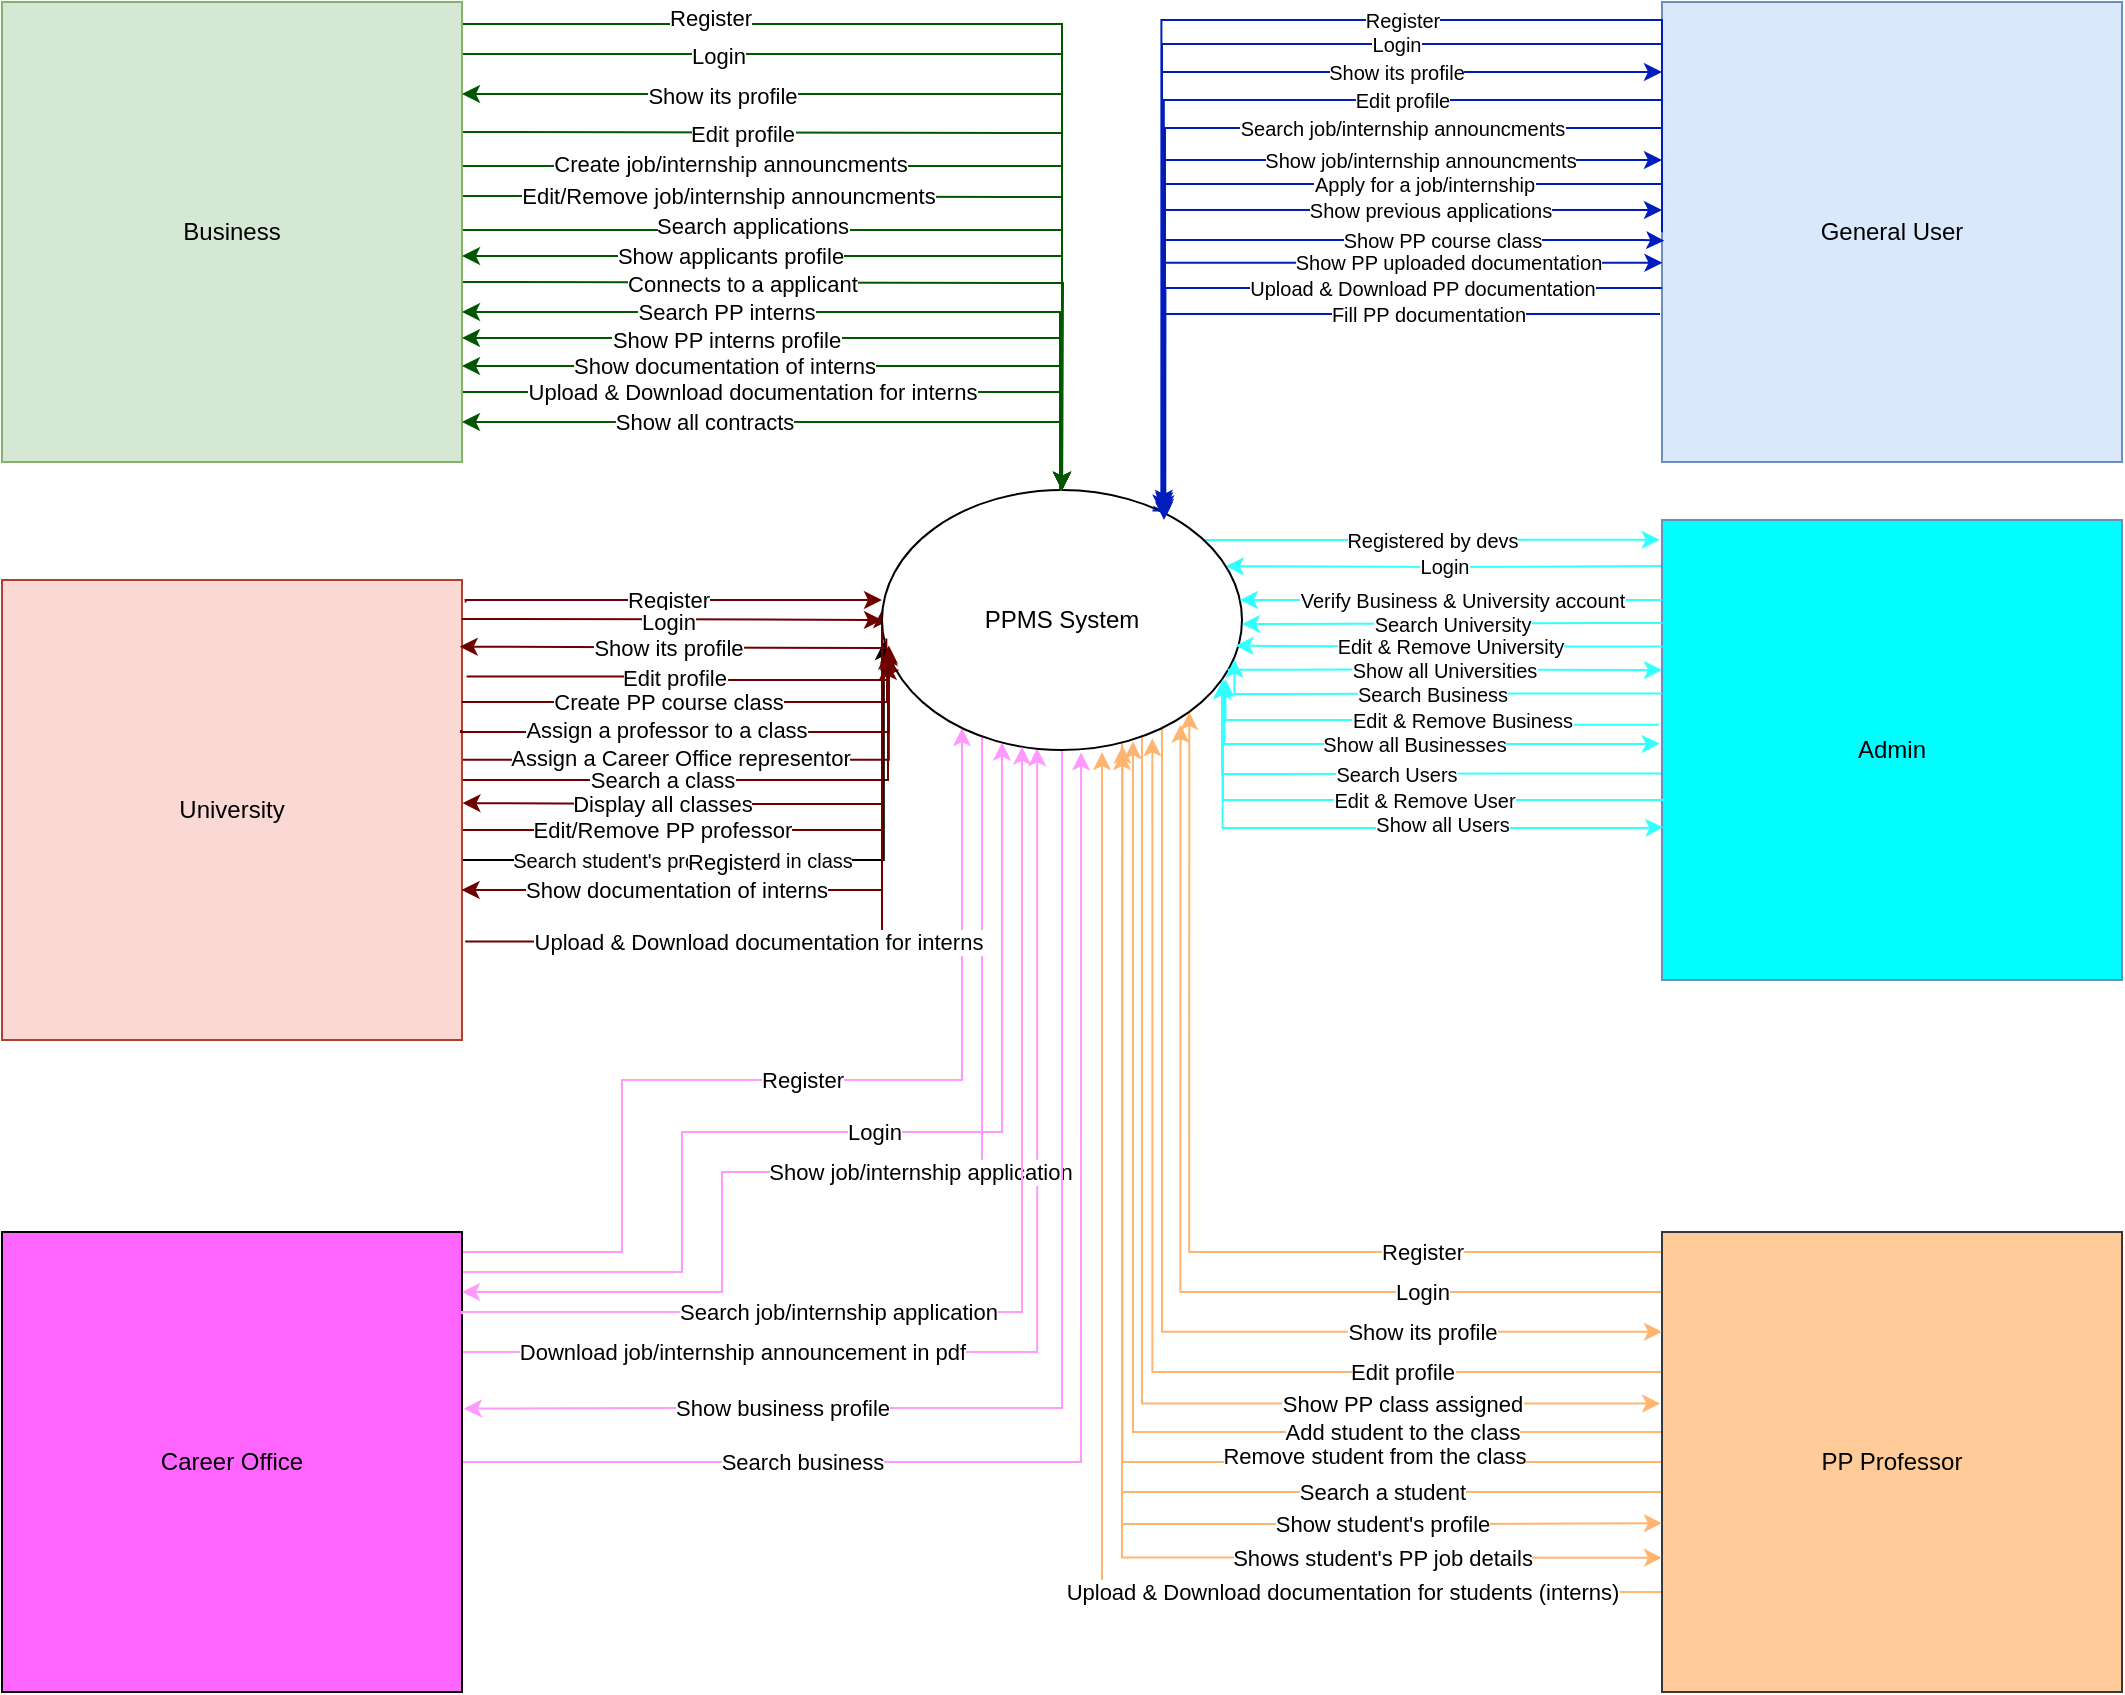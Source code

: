 <mxfile version="17.4.6" type="device"><diagram id="_lCyQfp9TT2cfM4JZKlI" name="Page-1"><mxGraphModel dx="2062" dy="1037" grid="1" gridSize="10" guides="1" tooltips="1" connect="1" arrows="1" fold="1" page="1" pageScale="1" pageWidth="850" pageHeight="1100" math="0" shadow="0"><root><mxCell id="0"/><mxCell id="1" parent="0"/><mxCell id="sWXl0F6Yuxu5ZfjzS8ka-74" style="edgeStyle=orthogonalEdgeStyle;rounded=0;orthogonalLoop=1;jettySize=auto;html=1;entryX=0.019;entryY=0.624;entryDx=0;entryDy=0;entryPerimeter=0;exitX=1.002;exitY=0.391;exitDx=0;exitDy=0;exitPerimeter=0;fillColor=#a20025;strokeColor=#6F0000;" edge="1" parent="1" source="sWXl0F6Yuxu5ZfjzS8ka-10" target="sWXl0F6Yuxu5ZfjzS8ka-16"><mxGeometry relative="1" as="geometry"><mxPoint x="263" y="424.0" as="sourcePoint"/><mxPoint x="473" y="374" as="targetPoint"/><Array as="points"><mxPoint x="473" y="424"/></Array></mxGeometry></mxCell><mxCell id="sWXl0F6Yuxu5ZfjzS8ka-75" value="Assign a Career Office representor" style="edgeLabel;html=1;align=center;verticalAlign=middle;resizable=0;points=[];" vertex="1" connectable="0" parent="sWXl0F6Yuxu5ZfjzS8ka-74"><mxGeometry x="-0.319" y="1" relative="1" as="geometry"><mxPoint x="17" as="offset"/></mxGeometry></mxCell><mxCell id="sWXl0F6Yuxu5ZfjzS8ka-76" value="Search a class" style="edgeStyle=orthogonalEdgeStyle;rounded=0;orthogonalLoop=1;jettySize=auto;html=1;entryX=0.022;entryY=0.661;entryDx=0;entryDy=0;entryPerimeter=0;fillColor=#a20025;strokeColor=#6F0000;" edge="1" parent="1"><mxGeometry x="-0.26" relative="1" as="geometry"><mxPoint x="259.0" y="434.0" as="sourcePoint"/><mxPoint x="472.96" y="374.93" as="targetPoint"/><Array as="points"><mxPoint x="473" y="434"/></Array><mxPoint as="offset"/></mxGeometry></mxCell><mxCell id="sWXl0F6Yuxu5ZfjzS8ka-78" value="Edit/Remove PP professor" style="edgeStyle=orthogonalEdgeStyle;rounded=0;orthogonalLoop=1;jettySize=auto;html=1;fillColor=#a20025;strokeColor=#6F0000;" edge="1" parent="1"><mxGeometry x="-0.375" relative="1" as="geometry"><mxPoint x="260" y="459.024" as="sourcePoint"/><mxPoint x="470" y="349" as="targetPoint"/><Array as="points"><mxPoint x="470" y="459"/></Array><mxPoint as="offset"/></mxGeometry></mxCell><mxCell id="sWXl0F6Yuxu5ZfjzS8ka-79" value="&lt;font style=&quot;font-size: 10px&quot;&gt;Search student's profile joined in class&lt;/font&gt;" style="edgeStyle=orthogonalEdgeStyle;rounded=0;orthogonalLoop=1;jettySize=auto;html=1;entryX=0.005;entryY=0.585;entryDx=0;entryDy=0;entryPerimeter=0;" edge="1" parent="1" source="sWXl0F6Yuxu5ZfjzS8ka-10" target="sWXl0F6Yuxu5ZfjzS8ka-16"><mxGeometry x="-0.312" relative="1" as="geometry"><Array as="points"><mxPoint x="471" y="474"/></Array><mxPoint as="offset"/></mxGeometry></mxCell><mxCell id="sWXl0F6Yuxu5ZfjzS8ka-10" value="University" style="rounded=0;whiteSpace=wrap;html=1;fillColor=#fad9d5;strokeColor=#ae4132;" vertex="1" parent="1"><mxGeometry x="30" y="334" width="230" height="230" as="geometry"/></mxCell><mxCell id="sWXl0F6Yuxu5ZfjzS8ka-111" value="Register" style="edgeStyle=orthogonalEdgeStyle;rounded=0;orthogonalLoop=1;jettySize=auto;html=1;fontSize=11;strokeColor=#FF99FF;fillColor=#fad9d5;" edge="1" parent="1" source="sWXl0F6Yuxu5ZfjzS8ka-11" target="sWXl0F6Yuxu5ZfjzS8ka-16"><mxGeometry relative="1" as="geometry"><Array as="points"><mxPoint x="340" y="670"/><mxPoint x="340" y="584"/><mxPoint x="510" y="584"/></Array></mxGeometry></mxCell><mxCell id="sWXl0F6Yuxu5ZfjzS8ka-113" value="Register" style="edgeLabel;html=1;align=center;verticalAlign=middle;resizable=0;points=[];fontSize=11;" vertex="1" connectable="0" parent="sWXl0F6Yuxu5ZfjzS8ka-111"><mxGeometry x="-0.878" y="-1" relative="1" as="geometry"><mxPoint x="102" y="-196" as="offset"/></mxGeometry></mxCell><mxCell id="sWXl0F6Yuxu5ZfjzS8ka-114" value="Login" style="edgeStyle=orthogonalEdgeStyle;rounded=0;orthogonalLoop=1;jettySize=auto;html=1;fontSize=11;strokeColor=#FF99FF;fillColor=#fad9d5;" edge="1" parent="1" source="sWXl0F6Yuxu5ZfjzS8ka-11" target="sWXl0F6Yuxu5ZfjzS8ka-16"><mxGeometry x="0.032" relative="1" as="geometry"><Array as="points"><mxPoint x="370" y="680"/><mxPoint x="370" y="610"/><mxPoint x="530" y="610"/></Array><mxPoint as="offset"/></mxGeometry></mxCell><mxCell id="sWXl0F6Yuxu5ZfjzS8ka-118" value="Download job/internship announcement in pdf" style="edgeStyle=orthogonalEdgeStyle;rounded=0;orthogonalLoop=1;jettySize=auto;html=1;entryX=0.431;entryY=0.993;entryDx=0;entryDy=0;entryPerimeter=0;fontSize=11;strokeColor=#FF99FF;fillColor=#fad9d5;" edge="1" parent="1" source="sWXl0F6Yuxu5ZfjzS8ka-11" target="sWXl0F6Yuxu5ZfjzS8ka-16"><mxGeometry x="-0.525" relative="1" as="geometry"><Array as="points"><mxPoint x="548" y="720"/></Array><mxPoint as="offset"/></mxGeometry></mxCell><mxCell id="sWXl0F6Yuxu5ZfjzS8ka-120" value="Search business" style="edgeStyle=orthogonalEdgeStyle;rounded=0;orthogonalLoop=1;jettySize=auto;html=1;entryX=0.553;entryY=1.009;entryDx=0;entryDy=0;entryPerimeter=0;fontSize=11;strokeColor=#FF99FF;fillColor=#fad9d5;" edge="1" parent="1" source="sWXl0F6Yuxu5ZfjzS8ka-11" target="sWXl0F6Yuxu5ZfjzS8ka-16"><mxGeometry x="-0.488" relative="1" as="geometry"><mxPoint as="offset"/></mxGeometry></mxCell><mxCell id="sWXl0F6Yuxu5ZfjzS8ka-11" value="Career Office" style="rounded=0;whiteSpace=wrap;html=1;gradientColor=none;fillColor=#FF66FF;" vertex="1" parent="1"><mxGeometry x="30" y="660" width="230" height="230" as="geometry"/></mxCell><mxCell id="sWXl0F6Yuxu5ZfjzS8ka-121" value="Register" style="edgeStyle=orthogonalEdgeStyle;rounded=0;orthogonalLoop=1;jettySize=auto;html=1;entryX=1;entryY=1;entryDx=0;entryDy=0;fontSize=11;strokeColor=#FFB570;fillColor=#ffcc99;" edge="1" parent="1" source="sWXl0F6Yuxu5ZfjzS8ka-12" target="sWXl0F6Yuxu5ZfjzS8ka-16"><mxGeometry x="-0.526" relative="1" as="geometry"><Array as="points"><mxPoint x="624" y="670"/></Array><mxPoint as="offset"/></mxGeometry></mxCell><mxCell id="sWXl0F6Yuxu5ZfjzS8ka-122" value="Login" style="edgeStyle=orthogonalEdgeStyle;rounded=0;orthogonalLoop=1;jettySize=auto;html=1;entryX=0.829;entryY=0.903;entryDx=0;entryDy=0;entryPerimeter=0;fontSize=11;strokeColor=#FFB570;" edge="1" parent="1" source="sWXl0F6Yuxu5ZfjzS8ka-12" target="sWXl0F6Yuxu5ZfjzS8ka-16"><mxGeometry x="-0.542" relative="1" as="geometry"><Array as="points"><mxPoint x="619" y="690"/></Array><mxPoint as="offset"/></mxGeometry></mxCell><mxCell id="sWXl0F6Yuxu5ZfjzS8ka-124" value="Edit profile" style="edgeStyle=orthogonalEdgeStyle;rounded=0;orthogonalLoop=1;jettySize=auto;html=1;entryX=0.751;entryY=0.955;entryDx=0;entryDy=0;entryPerimeter=0;fontSize=11;strokeColor=#FFB570;" edge="1" parent="1" source="sWXl0F6Yuxu5ZfjzS8ka-12" target="sWXl0F6Yuxu5ZfjzS8ka-16"><mxGeometry x="-0.545" relative="1" as="geometry"><Array as="points"><mxPoint x="605" y="730"/></Array><mxPoint as="offset"/></mxGeometry></mxCell><mxCell id="sWXl0F6Yuxu5ZfjzS8ka-126" value="Add student to the class" style="edgeStyle=orthogonalEdgeStyle;rounded=0;orthogonalLoop=1;jettySize=auto;html=1;entryX=0.697;entryY=0.966;entryDx=0;entryDy=0;entryPerimeter=0;fontSize=11;strokeColor=#FFB570;" edge="1" parent="1" source="sWXl0F6Yuxu5ZfjzS8ka-12" target="sWXl0F6Yuxu5ZfjzS8ka-16"><mxGeometry x="-0.574" relative="1" as="geometry"><Array as="points"><mxPoint x="595" y="760"/></Array><mxPoint as="offset"/></mxGeometry></mxCell><mxCell id="sWXl0F6Yuxu5ZfjzS8ka-127" style="edgeStyle=orthogonalEdgeStyle;rounded=0;orthogonalLoop=1;jettySize=auto;html=1;entryX=0.668;entryY=0.983;entryDx=0;entryDy=0;entryPerimeter=0;fontSize=11;strokeColor=#FFB570;" edge="1" parent="1" source="sWXl0F6Yuxu5ZfjzS8ka-12" target="sWXl0F6Yuxu5ZfjzS8ka-16"><mxGeometry relative="1" as="geometry"/></mxCell><mxCell id="sWXl0F6Yuxu5ZfjzS8ka-128" value="Remove student from the class" style="edgeLabel;html=1;align=center;verticalAlign=middle;resizable=0;points=[];fontSize=11;" vertex="1" connectable="0" parent="sWXl0F6Yuxu5ZfjzS8ka-127"><mxGeometry x="-0.541" y="-3" relative="1" as="geometry"><mxPoint as="offset"/></mxGeometry></mxCell><mxCell id="sWXl0F6Yuxu5ZfjzS8ka-129" value="Search a student" style="edgeStyle=orthogonalEdgeStyle;rounded=0;orthogonalLoop=1;jettySize=auto;html=1;fontSize=11;strokeColor=#FFB570;" edge="1" parent="1" source="sWXl0F6Yuxu5ZfjzS8ka-12"><mxGeometry x="-0.562" relative="1" as="geometry"><mxPoint x="590" y="420" as="targetPoint"/><Array as="points"><mxPoint x="590" y="790"/></Array><mxPoint as="offset"/></mxGeometry></mxCell><mxCell id="sWXl0F6Yuxu5ZfjzS8ka-132" value="Upload &amp;amp; Download documentation for students (interns)" style="edgeStyle=orthogonalEdgeStyle;rounded=0;orthogonalLoop=1;jettySize=auto;html=1;fontSize=11;strokeColor=#FFB570;" edge="1" parent="1" source="sWXl0F6Yuxu5ZfjzS8ka-12"><mxGeometry x="-0.543" relative="1" as="geometry"><mxPoint x="580" y="420" as="targetPoint"/><Array as="points"><mxPoint x="580" y="840"/></Array><mxPoint as="offset"/></mxGeometry></mxCell><mxCell id="sWXl0F6Yuxu5ZfjzS8ka-12" value="PP Professor" style="rounded=0;whiteSpace=wrap;html=1;fillColor=#ffcc99;strokeColor=#36393d;" vertex="1" parent="1"><mxGeometry x="860" y="660" width="230" height="230" as="geometry"/></mxCell><mxCell id="sWXl0F6Yuxu5ZfjzS8ka-84" value="Login" style="edgeStyle=orthogonalEdgeStyle;rounded=0;orthogonalLoop=1;jettySize=auto;html=1;entryX=0.778;entryY=0.115;entryDx=0;entryDy=0;entryPerimeter=0;fontSize=10;fillColor=#0050ef;strokeColor=#001DBC;" edge="1" parent="1"><mxGeometry x="-0.458" relative="1" as="geometry"><mxPoint x="860" y="66" as="sourcePoint"/><mxPoint x="610.04" y="305.95" as="targetPoint"/><Array as="points"><mxPoint x="610" y="66"/></Array><mxPoint as="offset"/></mxGeometry></mxCell><mxCell id="sWXl0F6Yuxu5ZfjzS8ka-13" value="General User" style="rounded=0;whiteSpace=wrap;html=1;fillColor=#dae8fc;strokeColor=#6c8ebf;" vertex="1" parent="1"><mxGeometry x="860" y="45" width="230" height="230" as="geometry"/></mxCell><mxCell id="sWXl0F6Yuxu5ZfjzS8ka-98" value="Login" style="edgeStyle=orthogonalEdgeStyle;rounded=0;orthogonalLoop=1;jettySize=auto;html=1;entryX=0.955;entryY=0.293;entryDx=0;entryDy=0;entryPerimeter=0;fontSize=10;fillColor=#b0e3e6;strokeColor=#33FFFF;" edge="1" parent="1" target="sWXl0F6Yuxu5ZfjzS8ka-16"><mxGeometry relative="1" as="geometry"><mxPoint x="860" y="327" as="sourcePoint"/><mxPoint x="639.92" y="336.98" as="targetPoint"/><Array as="points"/></mxGeometry></mxCell><mxCell id="sWXl0F6Yuxu5ZfjzS8ka-14" value="Admin" style="rounded=0;whiteSpace=wrap;html=1;fillColor=#00FFFF;strokeColor=#6c8ebf;" vertex="1" parent="1"><mxGeometry x="860" y="304" width="230" height="230" as="geometry"/></mxCell><mxCell id="sWXl0F6Yuxu5ZfjzS8ka-17" style="edgeStyle=orthogonalEdgeStyle;rounded=0;orthogonalLoop=1;jettySize=auto;html=1;exitX=1;exitY=0.5;exitDx=0;exitDy=0;entryX=0.5;entryY=0;entryDx=0;entryDy=0;fillColor=#008a00;strokeColor=#005700;" edge="1" parent="1" target="sWXl0F6Yuxu5ZfjzS8ka-16"><mxGeometry relative="1" as="geometry"><mxPoint x="260" y="116" as="sourcePoint"/><mxPoint x="560" y="271" as="targetPoint"/><Array as="points"><mxPoint x="260" y="56"/><mxPoint x="560" y="56"/></Array></mxGeometry></mxCell><mxCell id="sWXl0F6Yuxu5ZfjzS8ka-21" value="&lt;span style=&quot;color: rgba(0 , 0 , 0 , 0) ; font-family: monospace ; font-size: 0px ; background-color: rgb(248 , 249 , 250)&quot;&gt;%3CmxGraphModel%3E%3Croot%3E%3CmxCell%20id%3D%220%22%2F%3E%3CmxCell%20id%3D%221%22%20parent%3D%220%22%2F%3E%3CmxCell%20id%3D%222%22%20value%3D%22Register%20to%20the%20system%22%20style%3D%22edgeLabel%3Bhtml%3D1%3Balign%3Dcenter%3BverticalAlign%3Dmiddle%3Bresizable%3D0%3Bpoints%3D%5B%5D%3B%22%20vertex%3D%221%22%20connectable%3D%220%22%20parent%3D%221%22%3E%3CmxGeometry%20x%3D%22440%22%20y%3D%22100%22%20as%3D%22geometry%22%2F%3E%3C%2FmxCell%3E%3C%2Froot%3E%3C%2FmxGraphModel%3ERegister&lt;/span&gt;" style="edgeLabel;html=1;align=center;verticalAlign=middle;resizable=0;points=[];" vertex="1" connectable="0" parent="sWXl0F6Yuxu5ZfjzS8ka-17"><mxGeometry x="-0.45" y="-2" relative="1" as="geometry"><mxPoint as="offset"/></mxGeometry></mxCell><mxCell id="sWXl0F6Yuxu5ZfjzS8ka-22" value="Register" style="edgeLabel;html=1;align=center;verticalAlign=middle;resizable=0;points=[];" vertex="1" connectable="0" parent="sWXl0F6Yuxu5ZfjzS8ka-17"><mxGeometry x="-0.467" y="3" relative="1" as="geometry"><mxPoint x="26" as="offset"/></mxGeometry></mxCell><mxCell id="sWXl0F6Yuxu5ZfjzS8ka-19" style="edgeStyle=orthogonalEdgeStyle;rounded=0;orthogonalLoop=1;jettySize=auto;html=1;exitX=1;exitY=0.5;exitDx=0;exitDy=0;entryX=0.5;entryY=0;entryDx=0;entryDy=0;fillColor=#008a00;strokeColor=#005700;" edge="1" parent="1" target="sWXl0F6Yuxu5ZfjzS8ka-16"><mxGeometry relative="1" as="geometry"><mxPoint x="260" y="111" as="sourcePoint"/><mxPoint x="560" y="276" as="targetPoint"/><Array as="points"><mxPoint x="260" y="71"/><mxPoint x="560" y="71"/></Array></mxGeometry></mxCell><mxCell id="sWXl0F6Yuxu5ZfjzS8ka-23" value="Login" style="edgeLabel;html=1;align=center;verticalAlign=middle;resizable=0;points=[];" vertex="1" connectable="0" parent="sWXl0F6Yuxu5ZfjzS8ka-19"><mxGeometry x="-0.398" y="-1" relative="1" as="geometry"><mxPoint as="offset"/></mxGeometry></mxCell><mxCell id="sWXl0F6Yuxu5ZfjzS8ka-26" style="edgeStyle=orthogonalEdgeStyle;rounded=0;orthogonalLoop=1;jettySize=auto;html=1;exitX=1;exitY=0.5;exitDx=0;exitDy=0;entryX=0.5;entryY=0;entryDx=0;entryDy=0;fillColor=#008a00;strokeColor=#005700;" edge="1" parent="1" target="sWXl0F6Yuxu5ZfjzS8ka-16"><mxGeometry relative="1" as="geometry"><mxPoint x="260" y="127" as="sourcePoint"/><mxPoint x="560" y="292" as="targetPoint"/><Array as="points"><mxPoint x="560" y="127"/></Array></mxGeometry></mxCell><mxCell id="sWXl0F6Yuxu5ZfjzS8ka-27" value="Create job/internship announcments" style="edgeLabel;html=1;align=center;verticalAlign=middle;resizable=0;points=[];" vertex="1" connectable="0" parent="sWXl0F6Yuxu5ZfjzS8ka-26"><mxGeometry x="-0.656" y="3" relative="1" as="geometry"><mxPoint x="54" y="2" as="offset"/></mxGeometry></mxCell><mxCell id="sWXl0F6Yuxu5ZfjzS8ka-28" style="edgeStyle=orthogonalEdgeStyle;rounded=0;orthogonalLoop=1;jettySize=auto;html=1;exitX=1;exitY=0.75;exitDx=0;exitDy=0;entryX=0.5;entryY=0;entryDx=0;entryDy=0;fillColor=#008a00;strokeColor=#005700;" edge="1" parent="1" target="sWXl0F6Yuxu5ZfjzS8ka-16"><mxGeometry relative="1" as="geometry"><mxPoint x="260" y="159" as="sourcePoint"/><mxPoint x="560" y="274" as="targetPoint"/><Array as="points"><mxPoint x="560" y="159"/></Array></mxGeometry></mxCell><mxCell id="sWXl0F6Yuxu5ZfjzS8ka-29" value="Search applications" style="edgeLabel;html=1;align=center;verticalAlign=middle;resizable=0;points=[];" vertex="1" connectable="0" parent="sWXl0F6Yuxu5ZfjzS8ka-28"><mxGeometry x="-0.623" y="3" relative="1" as="geometry"><mxPoint x="64" y="1" as="offset"/></mxGeometry></mxCell><mxCell id="sWXl0F6Yuxu5ZfjzS8ka-34" style="edgeStyle=orthogonalEdgeStyle;rounded=0;orthogonalLoop=1;jettySize=auto;html=1;entryX=0.5;entryY=0;entryDx=0;entryDy=0;fillColor=#008a00;strokeColor=#005700;" edge="1" parent="1" target="sWXl0F6Yuxu5ZfjzS8ka-16"><mxGeometry relative="1" as="geometry"><mxPoint x="560" y="260" as="targetPoint"/><mxPoint x="260" y="110" as="sourcePoint"/></mxGeometry></mxCell><mxCell id="sWXl0F6Yuxu5ZfjzS8ka-35" value="Edit profile" style="edgeLabel;html=1;align=center;verticalAlign=middle;resizable=0;points=[];" vertex="1" connectable="0" parent="sWXl0F6Yuxu5ZfjzS8ka-34"><mxGeometry x="-0.178" y="3" relative="1" as="geometry"><mxPoint x="-57" y="3" as="offset"/></mxGeometry></mxCell><mxCell id="sWXl0F6Yuxu5ZfjzS8ka-42" style="edgeStyle=orthogonalEdgeStyle;rounded=0;orthogonalLoop=1;jettySize=auto;html=1;entryX=0.5;entryY=0;entryDx=0;entryDy=0;fillColor=#008a00;strokeColor=#005700;" edge="1" parent="1" target="sWXl0F6Yuxu5ZfjzS8ka-16"><mxGeometry relative="1" as="geometry"><mxPoint x="560" y="294" as="targetPoint"/><mxPoint x="260" y="142" as="sourcePoint"/></mxGeometry></mxCell><mxCell id="sWXl0F6Yuxu5ZfjzS8ka-43" value="Edit/Remove job/internship announcments" style="edgeLabel;html=1;align=center;verticalAlign=middle;resizable=0;points=[];" vertex="1" connectable="0" parent="sWXl0F6Yuxu5ZfjzS8ka-42"><mxGeometry x="-0.609" y="-2" relative="1" as="geometry"><mxPoint x="45" y="-2" as="offset"/></mxGeometry></mxCell><mxCell id="sWXl0F6Yuxu5ZfjzS8ka-44" style="edgeStyle=orthogonalEdgeStyle;rounded=0;orthogonalLoop=1;jettySize=auto;html=1;entryX=0.5;entryY=0;entryDx=0;entryDy=0;fillColor=#008a00;strokeColor=#005700;" edge="1" parent="1"><mxGeometry relative="1" as="geometry"><mxPoint x="260" y="185" as="sourcePoint"/><mxPoint x="560" y="305" as="targetPoint"/></mxGeometry></mxCell><mxCell id="sWXl0F6Yuxu5ZfjzS8ka-46" value="Connects to a applicant" style="edgeLabel;html=1;align=center;verticalAlign=middle;resizable=0;points=[];" vertex="1" connectable="0" parent="sWXl0F6Yuxu5ZfjzS8ka-44"><mxGeometry x="-0.586" y="-2" relative="1" as="geometry"><mxPoint x="53" y="-1" as="offset"/></mxGeometry></mxCell><mxCell id="sWXl0F6Yuxu5ZfjzS8ka-51" style="edgeStyle=orthogonalEdgeStyle;rounded=0;orthogonalLoop=1;jettySize=auto;html=1;entryX=0.5;entryY=0;entryDx=0;entryDy=0;fillColor=#008a00;strokeColor=#005700;" edge="1" parent="1" target="sWXl0F6Yuxu5ZfjzS8ka-16"><mxGeometry relative="1" as="geometry"><mxPoint x="260" y="240" as="sourcePoint"/><mxPoint x="560" y="285" as="targetPoint"/><Array as="points"><mxPoint x="560" y="240"/></Array></mxGeometry></mxCell><mxCell id="sWXl0F6Yuxu5ZfjzS8ka-52" value="Upload &amp;amp; Download documentation for interns" style="edgeLabel;html=1;align=center;verticalAlign=middle;resizable=0;points=[];" vertex="1" connectable="0" parent="sWXl0F6Yuxu5ZfjzS8ka-51"><mxGeometry x="-0.171" y="1" relative="1" as="geometry"><mxPoint y="1" as="offset"/></mxGeometry></mxCell><mxCell id="sWXl0F6Yuxu5ZfjzS8ka-15" value="Business" style="rounded=0;whiteSpace=wrap;html=1;fillColor=#d5e8d4;strokeColor=#82b366;" vertex="1" parent="1"><mxGeometry x="30" y="45" width="230" height="230" as="geometry"/></mxCell><mxCell id="sWXl0F6Yuxu5ZfjzS8ka-30" style="edgeStyle=orthogonalEdgeStyle;rounded=0;orthogonalLoop=1;jettySize=auto;html=1;entryX=1;entryY=0.4;entryDx=0;entryDy=0;entryPerimeter=0;fillColor=#008a00;strokeColor=#005700;" edge="1" parent="1"><mxGeometry relative="1" as="geometry"><mxPoint x="560" y="270" as="sourcePoint"/><mxPoint x="260" y="91" as="targetPoint"/><Array as="points"><mxPoint x="560" y="91"/></Array></mxGeometry></mxCell><mxCell id="sWXl0F6Yuxu5ZfjzS8ka-31" value="Show its profile" style="edgeLabel;html=1;align=center;verticalAlign=middle;resizable=0;points=[];" vertex="1" connectable="0" parent="sWXl0F6Yuxu5ZfjzS8ka-30"><mxGeometry x="0.161" y="1" relative="1" as="geometry"><mxPoint x="-71" as="offset"/></mxGeometry></mxCell><mxCell id="sWXl0F6Yuxu5ZfjzS8ka-36" style="edgeStyle=orthogonalEdgeStyle;rounded=0;orthogonalLoop=1;jettySize=auto;html=1;fillColor=#008a00;strokeColor=#005700;" edge="1" parent="1"><mxGeometry relative="1" as="geometry"><mxPoint x="560" y="267" as="sourcePoint"/><mxPoint x="260" y="172" as="targetPoint"/><Array as="points"><mxPoint x="560" y="172"/></Array></mxGeometry></mxCell><mxCell id="sWXl0F6Yuxu5ZfjzS8ka-37" value="Show applicants profile" style="edgeLabel;html=1;align=center;verticalAlign=middle;resizable=0;points=[];" vertex="1" connectable="0" parent="sWXl0F6Yuxu5ZfjzS8ka-36"><mxGeometry x="0.346" y="3" relative="1" as="geometry"><mxPoint x="5" y="-3" as="offset"/></mxGeometry></mxCell><mxCell id="sWXl0F6Yuxu5ZfjzS8ka-38" style="edgeStyle=orthogonalEdgeStyle;rounded=0;orthogonalLoop=1;jettySize=auto;html=1;fillColor=#008a00;strokeColor=#005700;" edge="1" parent="1" target="sWXl0F6Yuxu5ZfjzS8ka-15"><mxGeometry relative="1" as="geometry"><mxPoint x="560" y="302" as="sourcePoint"/><mxPoint x="260.96" y="213.08" as="targetPoint"/><Array as="points"><mxPoint x="560" y="213"/></Array></mxGeometry></mxCell><mxCell id="sWXl0F6Yuxu5ZfjzS8ka-39" value="Show PP interns profile" style="edgeLabel;html=1;align=center;verticalAlign=middle;resizable=0;points=[];" vertex="1" connectable="0" parent="sWXl0F6Yuxu5ZfjzS8ka-38"><mxGeometry x="0.324" y="1" relative="1" as="geometry"><mxPoint as="offset"/></mxGeometry></mxCell><mxCell id="sWXl0F6Yuxu5ZfjzS8ka-49" style="edgeStyle=orthogonalEdgeStyle;rounded=0;orthogonalLoop=1;jettySize=auto;html=1;fillColor=#008a00;strokeColor=#005700;" edge="1" parent="1" source="sWXl0F6Yuxu5ZfjzS8ka-16"><mxGeometry relative="1" as="geometry"><mxPoint x="260" y="227" as="targetPoint"/><Array as="points"><mxPoint x="560" y="227"/><mxPoint x="260" y="227"/></Array></mxGeometry></mxCell><mxCell id="sWXl0F6Yuxu5ZfjzS8ka-50" value="Show documentation of interns" style="edgeLabel;html=1;align=center;verticalAlign=middle;resizable=0;points=[];" vertex="1" connectable="0" parent="sWXl0F6Yuxu5ZfjzS8ka-49"><mxGeometry x="0.278" relative="1" as="geometry"><mxPoint as="offset"/></mxGeometry></mxCell><mxCell id="sWXl0F6Yuxu5ZfjzS8ka-77" value="Display all classes" style="edgeStyle=orthogonalEdgeStyle;rounded=0;orthogonalLoop=1;jettySize=auto;html=1;entryX=1.001;entryY=0.485;entryDx=0;entryDy=0;entryPerimeter=0;fillColor=#a20025;strokeColor=#6F0000;" edge="1" parent="1"><mxGeometry x="0.339" relative="1" as="geometry"><mxPoint x="470" y="354" as="sourcePoint"/><mxPoint x="260.23" y="445.55" as="targetPoint"/><Array as="points"><mxPoint x="470" y="446"/><mxPoint x="365" y="446"/></Array><mxPoint as="offset"/></mxGeometry></mxCell><mxCell id="sWXl0F6Yuxu5ZfjzS8ka-86" value="Show its profile" style="edgeStyle=orthogonalEdgeStyle;rounded=0;orthogonalLoop=1;jettySize=auto;html=1;fontSize=10;fillColor=#0050ef;strokeColor=#001DBC;" edge="1" parent="1"><mxGeometry x="0.43" relative="1" as="geometry"><mxPoint x="860" y="80" as="targetPoint"/><mxPoint x="610.0" y="295.954" as="sourcePoint"/><Array as="points"><mxPoint x="610" y="80"/></Array><mxPoint as="offset"/></mxGeometry></mxCell><mxCell id="sWXl0F6Yuxu5ZfjzS8ka-97" value="Registered by devs" style="edgeStyle=orthogonalEdgeStyle;rounded=0;orthogonalLoop=1;jettySize=auto;html=1;entryX=-0.005;entryY=0.043;entryDx=0;entryDy=0;entryPerimeter=0;fontSize=10;fillColor=#b0e3e6;strokeColor=#33FFFF;" edge="1" parent="1" source="sWXl0F6Yuxu5ZfjzS8ka-16" target="sWXl0F6Yuxu5ZfjzS8ka-14"><mxGeometry relative="1" as="geometry"><Array as="points"><mxPoint x="700" y="314"/><mxPoint x="700" y="314"/></Array></mxGeometry></mxCell><mxCell id="sWXl0F6Yuxu5ZfjzS8ka-112" value="Show job/internship application" style="edgeStyle=orthogonalEdgeStyle;rounded=0;orthogonalLoop=1;jettySize=auto;html=1;fontSize=11;strokeColor=#FF99FF;fillColor=#fad9d5;" edge="1" parent="1" source="sWXl0F6Yuxu5ZfjzS8ka-16" target="sWXl0F6Yuxu5ZfjzS8ka-11"><mxGeometry x="-0.076" relative="1" as="geometry"><Array as="points"><mxPoint x="520" y="630"/><mxPoint x="390" y="630"/><mxPoint x="390" y="690"/></Array><mxPoint as="offset"/></mxGeometry></mxCell><mxCell id="sWXl0F6Yuxu5ZfjzS8ka-119" value="Show business profile" style="edgeStyle=orthogonalEdgeStyle;rounded=0;orthogonalLoop=1;jettySize=auto;html=1;entryX=1.004;entryY=0.384;entryDx=0;entryDy=0;entryPerimeter=0;fontSize=11;strokeColor=#FF99FF;fillColor=#fad9d5;" edge="1" parent="1" source="sWXl0F6Yuxu5ZfjzS8ka-16" target="sWXl0F6Yuxu5ZfjzS8ka-11"><mxGeometry x="0.493" relative="1" as="geometry"><Array as="points"><mxPoint x="560" y="748"/><mxPoint x="365" y="748"/></Array><mxPoint as="offset"/></mxGeometry></mxCell><mxCell id="sWXl0F6Yuxu5ZfjzS8ka-123" value="Show its profile" style="edgeStyle=orthogonalEdgeStyle;rounded=0;orthogonalLoop=1;jettySize=auto;html=1;entryX=0;entryY=0.217;entryDx=0;entryDy=0;entryPerimeter=0;fontSize=11;strokeColor=#FFB570;" edge="1" parent="1" source="sWXl0F6Yuxu5ZfjzS8ka-16" target="sWXl0F6Yuxu5ZfjzS8ka-12"><mxGeometry x="0.565" relative="1" as="geometry"><Array as="points"><mxPoint x="610" y="710"/></Array><mxPoint as="offset"/></mxGeometry></mxCell><mxCell id="sWXl0F6Yuxu5ZfjzS8ka-125" value="Show PP class assigned" style="edgeStyle=orthogonalEdgeStyle;rounded=0;orthogonalLoop=1;jettySize=auto;html=1;entryX=-0.004;entryY=0.373;entryDx=0;entryDy=0;entryPerimeter=0;fontSize=11;strokeColor=#FFB570;" edge="1" parent="1" source="sWXl0F6Yuxu5ZfjzS8ka-16" target="sWXl0F6Yuxu5ZfjzS8ka-12"><mxGeometry x="0.564" relative="1" as="geometry"><Array as="points"><mxPoint x="600" y="746"/></Array><mxPoint as="offset"/></mxGeometry></mxCell><mxCell id="sWXl0F6Yuxu5ZfjzS8ka-130" value="Show student's profile" style="edgeStyle=orthogonalEdgeStyle;rounded=0;orthogonalLoop=1;jettySize=auto;html=1;entryX=0;entryY=0.633;entryDx=0;entryDy=0;entryPerimeter=0;fontSize=11;strokeColor=#FFB570;" edge="1" parent="1" source="sWXl0F6Yuxu5ZfjzS8ka-16" target="sWXl0F6Yuxu5ZfjzS8ka-12"><mxGeometry x="0.576" relative="1" as="geometry"><Array as="points"><mxPoint x="590" y="806"/><mxPoint x="755" y="806"/></Array><mxPoint as="offset"/></mxGeometry></mxCell><mxCell id="sWXl0F6Yuxu5ZfjzS8ka-131" value="Shows student's PP job details" style="edgeStyle=orthogonalEdgeStyle;rounded=0;orthogonalLoop=1;jettySize=auto;html=1;entryX=0;entryY=0.708;entryDx=0;entryDy=0;entryPerimeter=0;fontSize=11;strokeColor=#FFB570;" edge="1" parent="1" source="sWXl0F6Yuxu5ZfjzS8ka-16" target="sWXl0F6Yuxu5ZfjzS8ka-12"><mxGeometry x="0.587" relative="1" as="geometry"><Array as="points"><mxPoint x="590" y="823"/></Array><mxPoint as="offset"/></mxGeometry></mxCell><mxCell id="sWXl0F6Yuxu5ZfjzS8ka-16" value="PPMS System" style="ellipse;whiteSpace=wrap;html=1;rounded=1;gradientColor=none;" vertex="1" parent="1"><mxGeometry x="470" y="289" width="180" height="130" as="geometry"/></mxCell><mxCell id="sWXl0F6Yuxu5ZfjzS8ka-47" style="edgeStyle=orthogonalEdgeStyle;rounded=0;orthogonalLoop=1;jettySize=auto;html=1;exitX=0.5;exitY=0;exitDx=0;exitDy=0;fillColor=#008a00;strokeColor=#005700;" edge="1" parent="1" source="sWXl0F6Yuxu5ZfjzS8ka-16" target="sWXl0F6Yuxu5ZfjzS8ka-15"><mxGeometry relative="1" as="geometry"><mxPoint x="559" y="285" as="sourcePoint"/><mxPoint x="259" y="200" as="targetPoint"/><Array as="points"><mxPoint x="559" y="289"/><mxPoint x="559" y="200"/></Array></mxGeometry></mxCell><mxCell id="sWXl0F6Yuxu5ZfjzS8ka-48" value="Search PP interns" style="edgeLabel;html=1;align=center;verticalAlign=middle;resizable=0;points=[];" vertex="1" connectable="0" parent="sWXl0F6Yuxu5ZfjzS8ka-47"><mxGeometry x="0.346" y="3" relative="1" as="geometry"><mxPoint x="5" y="-3" as="offset"/></mxGeometry></mxCell><mxCell id="sWXl0F6Yuxu5ZfjzS8ka-53" style="edgeStyle=orthogonalEdgeStyle;rounded=0;orthogonalLoop=1;jettySize=auto;html=1;fillColor=#008a00;strokeColor=#005700;" edge="1" parent="1" source="sWXl0F6Yuxu5ZfjzS8ka-16" target="sWXl0F6Yuxu5ZfjzS8ka-15"><mxGeometry relative="1" as="geometry"><mxPoint x="560.0" y="316.5" as="sourcePoint"/><mxPoint x="260" y="254" as="targetPoint"/><Array as="points"><mxPoint x="560" y="255"/></Array></mxGeometry></mxCell><mxCell id="sWXl0F6Yuxu5ZfjzS8ka-54" value="Show all contracts" style="edgeLabel;html=1;align=center;verticalAlign=middle;resizable=0;points=[];" vertex="1" connectable="0" parent="sWXl0F6Yuxu5ZfjzS8ka-53"><mxGeometry x="0.278" relative="1" as="geometry"><mxPoint as="offset"/></mxGeometry></mxCell><mxCell id="sWXl0F6Yuxu5ZfjzS8ka-56" style="edgeStyle=orthogonalEdgeStyle;rounded=0;orthogonalLoop=1;jettySize=auto;html=1;exitX=1.008;exitY=0.049;exitDx=0;exitDy=0;exitPerimeter=0;fillColor=#a20025;strokeColor=#6F0000;" edge="1" parent="1" source="sWXl0F6Yuxu5ZfjzS8ka-10"><mxGeometry relative="1" as="geometry"><mxPoint x="300" y="344" as="sourcePoint"/><mxPoint x="470" y="344" as="targetPoint"/><Array as="points"><mxPoint x="262" y="344"/><mxPoint x="470" y="344"/></Array></mxGeometry></mxCell><mxCell id="sWXl0F6Yuxu5ZfjzS8ka-57" value="&lt;span style=&quot;color: rgba(0 , 0 , 0 , 0) ; font-family: monospace ; font-size: 0px ; background-color: rgb(248 , 249 , 250)&quot;&gt;%3CmxGraphModel%3E%3Croot%3E%3CmxCell%20id%3D%220%22%2F%3E%3CmxCell%20id%3D%221%22%20parent%3D%220%22%2F%3E%3CmxCell%20id%3D%222%22%20value%3D%22Register%20to%20the%20system%22%20style%3D%22edgeLabel%3Bhtml%3D1%3Balign%3Dcenter%3BverticalAlign%3Dmiddle%3Bresizable%3D0%3Bpoints%3D%5B%5D%3B%22%20vertex%3D%221%22%20connectable%3D%220%22%20parent%3D%221%22%3E%3CmxGeometry%20x%3D%22440%22%20y%3D%22100%22%20as%3D%22geometry%22%2F%3E%3C%2FmxCell%3E%3C%2Froot%3E%3C%2FmxGraphModel%3ERegister&lt;/span&gt;" style="edgeLabel;html=1;align=center;verticalAlign=middle;resizable=0;points=[];" vertex="1" connectable="0" parent="sWXl0F6Yuxu5ZfjzS8ka-56"><mxGeometry x="-0.45" y="-2" relative="1" as="geometry"><mxPoint as="offset"/></mxGeometry></mxCell><mxCell id="sWXl0F6Yuxu5ZfjzS8ka-58" value="Register" style="edgeLabel;html=1;align=center;verticalAlign=middle;resizable=0;points=[];" vertex="1" connectable="0" parent="sWXl0F6Yuxu5ZfjzS8ka-56"><mxGeometry x="-0.467" y="3" relative="1" as="geometry"><mxPoint x="46" y="3" as="offset"/></mxGeometry></mxCell><mxCell id="sWXl0F6Yuxu5ZfjzS8ka-59" style="edgeStyle=orthogonalEdgeStyle;rounded=0;orthogonalLoop=1;jettySize=auto;html=1;entryX=0;entryY=0.5;entryDx=0;entryDy=0;exitX=0.999;exitY=0.085;exitDx=0;exitDy=0;exitPerimeter=0;fillColor=#a20025;strokeColor=#6F0000;" edge="1" parent="1" source="sWXl0F6Yuxu5ZfjzS8ka-10" target="sWXl0F6Yuxu5ZfjzS8ka-16"><mxGeometry relative="1" as="geometry"><mxPoint x="270" y="354" as="sourcePoint"/><mxPoint x="460" y="364" as="targetPoint"/><Array as="points"/></mxGeometry></mxCell><mxCell id="sWXl0F6Yuxu5ZfjzS8ka-60" value="Login" style="edgeLabel;html=1;align=center;verticalAlign=middle;resizable=0;points=[];" vertex="1" connectable="0" parent="sWXl0F6Yuxu5ZfjzS8ka-59"><mxGeometry x="-0.398" y="-1" relative="1" as="geometry"><mxPoint x="39" as="offset"/></mxGeometry></mxCell><mxCell id="sWXl0F6Yuxu5ZfjzS8ka-63" style="edgeStyle=orthogonalEdgeStyle;rounded=0;orthogonalLoop=1;jettySize=auto;html=1;entryX=0.995;entryY=0.145;entryDx=0;entryDy=0;entryPerimeter=0;exitX=0.012;exitY=0.571;exitDx=0;exitDy=0;exitPerimeter=0;fillColor=#a20025;strokeColor=#6F0000;" edge="1" parent="1" source="sWXl0F6Yuxu5ZfjzS8ka-16" target="sWXl0F6Yuxu5ZfjzS8ka-10"><mxGeometry relative="1" as="geometry"><mxPoint x="469.28" y="363.85" as="sourcePoint"/><mxPoint x="262.53" y="367.21" as="targetPoint"/><Array as="points"><mxPoint x="472" y="368"/><mxPoint x="469" y="368"/></Array></mxGeometry></mxCell><mxCell id="sWXl0F6Yuxu5ZfjzS8ka-64" value="Show its profile" style="edgeLabel;html=1;align=center;verticalAlign=middle;resizable=0;points=[];" vertex="1" connectable="0" parent="sWXl0F6Yuxu5ZfjzS8ka-63"><mxGeometry x="0.161" y="1" relative="1" as="geometry"><mxPoint x="12" y="-1" as="offset"/></mxGeometry></mxCell><mxCell id="sWXl0F6Yuxu5ZfjzS8ka-65" style="edgeStyle=orthogonalEdgeStyle;rounded=0;orthogonalLoop=1;jettySize=auto;html=1;entryX=0.019;entryY=0.598;entryDx=0;entryDy=0;exitX=1.01;exitY=0.21;exitDx=0;exitDy=0;exitPerimeter=0;entryPerimeter=0;fillColor=#a20025;strokeColor=#6F0000;" edge="1" parent="1" source="sWXl0F6Yuxu5ZfjzS8ka-10" target="sWXl0F6Yuxu5ZfjzS8ka-16"><mxGeometry relative="1" as="geometry"><mxPoint x="260" y="403.55" as="sourcePoint"/><mxPoint x="470.23" y="404" as="targetPoint"/><Array as="points"><mxPoint x="365" y="382"/><mxPoint x="365" y="384"/><mxPoint x="473" y="384"/></Array></mxGeometry></mxCell><mxCell id="sWXl0F6Yuxu5ZfjzS8ka-66" value="Edit profile" style="edgeLabel;html=1;align=center;verticalAlign=middle;resizable=0;points=[];" vertex="1" connectable="0" parent="sWXl0F6Yuxu5ZfjzS8ka-65"><mxGeometry x="-0.398" y="-1" relative="1" as="geometry"><mxPoint x="34" y="-1" as="offset"/></mxGeometry></mxCell><mxCell id="sWXl0F6Yuxu5ZfjzS8ka-67" style="edgeStyle=orthogonalEdgeStyle;rounded=0;orthogonalLoop=1;jettySize=auto;html=1;entryX=0.014;entryY=0.621;entryDx=0;entryDy=0;exitX=0.999;exitY=0.265;exitDx=0;exitDy=0;exitPerimeter=0;entryPerimeter=0;fillColor=#a20025;strokeColor=#6F0000;" edge="1" parent="1" source="sWXl0F6Yuxu5ZfjzS8ka-10" target="sWXl0F6Yuxu5ZfjzS8ka-16"><mxGeometry relative="1" as="geometry"><mxPoint x="270.0" y="409.56" as="sourcePoint"/><mxPoint x="481.12" y="394.0" as="targetPoint"/><Array as="points"><mxPoint x="473" y="395"/></Array></mxGeometry></mxCell><mxCell id="sWXl0F6Yuxu5ZfjzS8ka-69" value="Create PP course class" style="edgeLabel;html=1;align=center;verticalAlign=middle;resizable=0;points=[];" vertex="1" connectable="0" parent="sWXl0F6Yuxu5ZfjzS8ka-67"><mxGeometry x="-0.192" relative="1" as="geometry"><mxPoint x="7" as="offset"/></mxGeometry></mxCell><mxCell id="sWXl0F6Yuxu5ZfjzS8ka-70" value="Assign a professor to a class" style="edgeStyle=orthogonalEdgeStyle;rounded=0;orthogonalLoop=1;jettySize=auto;html=1;exitX=0.998;exitY=0.326;exitDx=0;exitDy=0;exitPerimeter=0;entryX=0.019;entryY=0.607;entryDx=0;entryDy=0;entryPerimeter=0;fillColor=#a20025;strokeColor=#6F0000;" edge="1" parent="1" target="sWXl0F6Yuxu5ZfjzS8ka-16"><mxGeometry x="-0.193" y="1" relative="1" as="geometry"><mxPoint x="259.54" y="408.98" as="sourcePoint"/><mxPoint x="473.42" y="370.77" as="targetPoint"/><Array as="points"><mxPoint x="260" y="410"/><mxPoint x="473" y="410"/></Array><mxPoint as="offset"/></mxGeometry></mxCell><mxCell id="sWXl0F6Yuxu5ZfjzS8ka-80" style="edgeStyle=orthogonalEdgeStyle;rounded=0;orthogonalLoop=1;jettySize=auto;html=1;entryX=0.048;entryY=0.693;entryDx=0;entryDy=0;entryPerimeter=0;exitX=1.007;exitY=0.786;exitDx=0;exitDy=0;exitPerimeter=0;fillColor=#a20025;strokeColor=#6F0000;" edge="1" parent="1" source="sWXl0F6Yuxu5ZfjzS8ka-10" target="sWXl0F6Yuxu5ZfjzS8ka-16"><mxGeometry relative="1" as="geometry"><mxPoint x="275" y="515" as="sourcePoint"/><mxPoint x="575" y="564" as="targetPoint"/><Array as="points"><mxPoint x="470" y="515"/><mxPoint x="470" y="379"/></Array></mxGeometry></mxCell><mxCell id="sWXl0F6Yuxu5ZfjzS8ka-81" value="Upload &amp;amp; Download documentation for interns" style="edgeLabel;html=1;align=center;verticalAlign=middle;resizable=0;points=[];" vertex="1" connectable="0" parent="sWXl0F6Yuxu5ZfjzS8ka-80"><mxGeometry x="-0.171" y="1" relative="1" as="geometry"><mxPoint y="1" as="offset"/></mxGeometry></mxCell><mxCell id="sWXl0F6Yuxu5ZfjzS8ka-82" style="edgeStyle=orthogonalEdgeStyle;rounded=0;orthogonalLoop=1;jettySize=auto;html=1;entryX=0.999;entryY=0.671;entryDx=0;entryDy=0;entryPerimeter=0;fillColor=#a20025;strokeColor=#6F0000;" edge="1" parent="1" target="sWXl0F6Yuxu5ZfjzS8ka-10"><mxGeometry relative="1" as="geometry"><mxPoint x="470" y="359" as="sourcePoint"/><mxPoint x="259.08" y="496.21" as="targetPoint"/><Array as="points"><mxPoint x="470" y="489"/><mxPoint x="260" y="489"/></Array></mxGeometry></mxCell><mxCell id="sWXl0F6Yuxu5ZfjzS8ka-83" value="Show documentation of interns" style="edgeLabel;html=1;align=center;verticalAlign=middle;resizable=0;points=[];" vertex="1" connectable="0" parent="sWXl0F6Yuxu5ZfjzS8ka-82"><mxGeometry x="0.278" relative="1" as="geometry"><mxPoint x="-15" as="offset"/></mxGeometry></mxCell><mxCell id="sWXl0F6Yuxu5ZfjzS8ka-85" value="Register" style="edgeStyle=orthogonalEdgeStyle;rounded=0;orthogonalLoop=1;jettySize=auto;html=1;fontSize=10;entryX=0.776;entryY=0.087;entryDx=0;entryDy=0;entryPerimeter=0;fillColor=#0050ef;strokeColor=#001DBC;" edge="1" parent="1" target="sWXl0F6Yuxu5ZfjzS8ka-16"><mxGeometry x="-0.216" relative="1" as="geometry"><mxPoint x="860.0" y="160.109" as="sourcePoint"/><mxPoint x="610" y="304" as="targetPoint"/><Array as="points"><mxPoint x="860" y="54"/><mxPoint x="610" y="54"/></Array><mxPoint as="offset"/></mxGeometry></mxCell><mxCell id="sWXl0F6Yuxu5ZfjzS8ka-87" value="Edit profile" style="edgeStyle=orthogonalEdgeStyle;rounded=0;orthogonalLoop=1;jettySize=auto;html=1;entryX=0.783;entryY=0.069;entryDx=0;entryDy=0;entryPerimeter=0;fontSize=10;fillColor=#0050ef;strokeColor=#001DBC;" edge="1" parent="1" target="sWXl0F6Yuxu5ZfjzS8ka-16"><mxGeometry x="-0.395" relative="1" as="geometry"><mxPoint x="860" y="84" as="sourcePoint"/><mxPoint x="620.04" y="313.95" as="targetPoint"/><Array as="points"><mxPoint x="860" y="94"/><mxPoint x="611" y="94"/></Array><mxPoint as="offset"/></mxGeometry></mxCell><mxCell id="sWXl0F6Yuxu5ZfjzS8ka-88" value="Search job/internship announcments" style="edgeStyle=orthogonalEdgeStyle;rounded=0;orthogonalLoop=1;jettySize=auto;html=1;entryX=0.786;entryY=0.073;entryDx=0;entryDy=0;entryPerimeter=0;fontSize=10;fillColor=#0050ef;strokeColor=#001DBC;" edge="1" parent="1"><mxGeometry x="-0.413" relative="1" as="geometry"><mxPoint x="860" y="108" as="sourcePoint"/><mxPoint x="611.48" y="302.49" as="targetPoint"/><Array as="points"><mxPoint x="611" y="108"/></Array><mxPoint as="offset"/></mxGeometry></mxCell><mxCell id="sWXl0F6Yuxu5ZfjzS8ka-90" value="Show job/internship announcments" style="edgeStyle=orthogonalEdgeStyle;rounded=0;orthogonalLoop=1;jettySize=auto;html=1;fontSize=10;exitX=0.779;exitY=0.074;exitDx=0;exitDy=0;exitPerimeter=0;fillColor=#0050ef;strokeColor=#001DBC;" edge="1" parent="1" source="sWXl0F6Yuxu5ZfjzS8ka-16" target="sWXl0F6Yuxu5ZfjzS8ka-13"><mxGeometry x="0.43" relative="1" as="geometry"><mxPoint x="860" y="122" as="targetPoint"/><mxPoint x="620.0" y="305.954" as="sourcePoint"/><Array as="points"><mxPoint x="610" y="124"/></Array><mxPoint as="offset"/></mxGeometry></mxCell><mxCell id="sWXl0F6Yuxu5ZfjzS8ka-91" value="Apply for a job/internship" style="edgeStyle=orthogonalEdgeStyle;rounded=0;orthogonalLoop=1;jettySize=auto;html=1;entryX=0.784;entryY=0.079;entryDx=0;entryDy=0;entryPerimeter=0;fontSize=10;fillColor=#0050ef;strokeColor=#001DBC;" edge="1" parent="1" target="sWXl0F6Yuxu5ZfjzS8ka-16"><mxGeometry x="-0.413" relative="1" as="geometry"><mxPoint x="860" y="134" as="sourcePoint"/><mxPoint x="612.02" y="292.18" as="targetPoint"/><Array as="points"><mxPoint x="860" y="136"/><mxPoint x="611" y="136"/></Array><mxPoint as="offset"/></mxGeometry></mxCell><mxCell id="sWXl0F6Yuxu5ZfjzS8ka-92" value="Show previous applications" style="edgeStyle=orthogonalEdgeStyle;rounded=0;orthogonalLoop=1;jettySize=auto;html=1;fontSize=10;exitX=0.779;exitY=0.079;exitDx=0;exitDy=0;exitPerimeter=0;fillColor=#0050ef;strokeColor=#001DBC;" edge="1" parent="1"><mxGeometry x="0.43" relative="1" as="geometry"><mxPoint x="860" y="149" as="targetPoint"/><mxPoint x="605.22" y="299.27" as="sourcePoint"/><Array as="points"><mxPoint x="610" y="299"/><mxPoint x="610" y="149"/></Array><mxPoint as="offset"/></mxGeometry></mxCell><mxCell id="sWXl0F6Yuxu5ZfjzS8ka-93" value="Show PP course class" style="edgeStyle=orthogonalEdgeStyle;rounded=0;orthogonalLoop=1;jettySize=auto;html=1;fontSize=10;exitX=0.79;exitY=0.078;exitDx=0;exitDy=0;exitPerimeter=0;entryX=0.005;entryY=0.519;entryDx=0;entryDy=0;entryPerimeter=0;fillColor=#0050ef;strokeColor=#001DBC;" edge="1" parent="1" source="sWXl0F6Yuxu5ZfjzS8ka-16" target="sWXl0F6Yuxu5ZfjzS8ka-13"><mxGeometry x="0.43" relative="1" as="geometry"><mxPoint x="861" y="165" as="targetPoint"/><mxPoint x="600" y="309" as="sourcePoint"/><Array as="points"><mxPoint x="610" y="299"/><mxPoint x="610" y="164"/><mxPoint x="850" y="164"/></Array><mxPoint as="offset"/></mxGeometry></mxCell><mxCell id="sWXl0F6Yuxu5ZfjzS8ka-94" value="Show PP uploaded documentation" style="edgeStyle=orthogonalEdgeStyle;rounded=0;orthogonalLoop=1;jettySize=auto;html=1;fontSize=10;entryX=0.001;entryY=0.567;entryDx=0;entryDy=0;entryPerimeter=0;exitX=0.784;exitY=0.08;exitDx=0;exitDy=0;exitPerimeter=0;fillColor=#0050ef;strokeColor=#001DBC;" edge="1" parent="1" source="sWXl0F6Yuxu5ZfjzS8ka-16" target="sWXl0F6Yuxu5ZfjzS8ka-13"><mxGeometry x="0.43" relative="1" as="geometry"><mxPoint x="859.15" y="176.06" as="targetPoint"/><mxPoint x="610.2" y="310.14" as="sourcePoint"/><Array as="points"><mxPoint x="610" y="299"/><mxPoint x="610" y="175"/></Array><mxPoint as="offset"/></mxGeometry></mxCell><mxCell id="sWXl0F6Yuxu5ZfjzS8ka-95" value="Upload &amp;amp; Download PP documentation" style="edgeStyle=orthogonalEdgeStyle;rounded=0;orthogonalLoop=1;jettySize=auto;html=1;entryX=0.787;entryY=0.09;entryDx=0;entryDy=0;entryPerimeter=0;fontSize=10;fillColor=#0050ef;strokeColor=#001DBC;" edge="1" parent="1" target="sWXl0F6Yuxu5ZfjzS8ka-16"><mxGeometry x="-0.335" relative="1" as="geometry"><mxPoint x="860" y="188" as="sourcePoint"/><mxPoint x="611.48" y="382.49" as="targetPoint"/><Array as="points"><mxPoint x="612" y="188"/></Array><mxPoint as="offset"/></mxGeometry></mxCell><mxCell id="sWXl0F6Yuxu5ZfjzS8ka-96" value="Fill PP documentation" style="edgeStyle=orthogonalEdgeStyle;rounded=0;orthogonalLoop=1;jettySize=auto;html=1;fontSize=10;fillColor=#0050ef;strokeColor=#001DBC;" edge="1" parent="1"><mxGeometry x="-0.335" relative="1" as="geometry"><mxPoint x="859" y="201" as="sourcePoint"/><mxPoint x="611" y="304" as="targetPoint"/><Array as="points"><mxPoint x="611" y="201"/></Array><mxPoint as="offset"/></mxGeometry></mxCell><mxCell id="sWXl0F6Yuxu5ZfjzS8ka-99" value="Verify Business &amp;amp; University account" style="edgeStyle=orthogonalEdgeStyle;rounded=0;orthogonalLoop=1;jettySize=auto;html=1;fontSize=10;fillColor=#b0e3e6;strokeColor=#33FFFF;" edge="1" parent="1" target="sWXl0F6Yuxu5ZfjzS8ka-16"><mxGeometry x="-0.052" relative="1" as="geometry"><mxPoint x="860" y="344" as="sourcePoint"/><mxPoint x="650.0" y="364.02" as="targetPoint"/><Array as="points"><mxPoint x="860" y="344"/></Array><mxPoint as="offset"/></mxGeometry></mxCell><mxCell id="sWXl0F6Yuxu5ZfjzS8ka-100" value="Search University" style="edgeStyle=orthogonalEdgeStyle;rounded=0;orthogonalLoop=1;jettySize=auto;html=1;entryX=1;entryY=0.5;entryDx=0;entryDy=0;fontSize=10;exitX=0.001;exitY=0.215;exitDx=0;exitDy=0;exitPerimeter=0;fillColor=#b0e3e6;strokeColor=#33FFFF;" edge="1" parent="1"><mxGeometry relative="1" as="geometry"><mxPoint x="860.23" y="355.45" as="sourcePoint"/><mxPoint x="650.0" y="356" as="targetPoint"/><Array as="points"><mxPoint x="830" y="356"/></Array></mxGeometry></mxCell><mxCell id="sWXl0F6Yuxu5ZfjzS8ka-102" value="Edit &amp;amp; Remove University" style="edgeStyle=orthogonalEdgeStyle;rounded=0;orthogonalLoop=1;jettySize=auto;html=1;fontSize=10;exitX=0.001;exitY=0.275;exitDx=0;exitDy=0;exitPerimeter=0;entryX=0.982;entryY=0.599;entryDx=0;entryDy=0;entryPerimeter=0;fillColor=#b0e3e6;strokeColor=#33FFFF;" edge="1" parent="1" source="sWXl0F6Yuxu5ZfjzS8ka-14" target="sWXl0F6Yuxu5ZfjzS8ka-16"><mxGeometry relative="1" as="geometry"><mxPoint x="860.69" y="368.1" as="sourcePoint"/><mxPoint x="650" y="368" as="targetPoint"/><Array as="points"/></mxGeometry></mxCell><mxCell id="sWXl0F6Yuxu5ZfjzS8ka-103" value="Show all Universities" style="edgeStyle=orthogonalEdgeStyle;rounded=0;orthogonalLoop=1;jettySize=auto;html=1;fontSize=10;exitX=0.96;exitY=0.691;exitDx=0;exitDy=0;exitPerimeter=0;fillColor=#b0e3e6;strokeColor=#33FFFF;" edge="1" parent="1" source="sWXl0F6Yuxu5ZfjzS8ka-16"><mxGeometry relative="1" as="geometry"><mxPoint x="640.94" y="379.11" as="sourcePoint"/><mxPoint x="860" y="379" as="targetPoint"/><Array as="points"><mxPoint x="710" y="379"/></Array></mxGeometry></mxCell><mxCell id="sWXl0F6Yuxu5ZfjzS8ka-104" value="Search Business" style="edgeStyle=orthogonalEdgeStyle;rounded=0;orthogonalLoop=1;jettySize=auto;html=1;entryX=0.979;entryY=0.652;entryDx=0;entryDy=0;fontSize=10;exitX=0;exitY=0.377;exitDx=0;exitDy=0;exitPerimeter=0;entryPerimeter=0;fillColor=#b0e3e6;strokeColor=#33FFFF;" edge="1" parent="1" source="sWXl0F6Yuxu5ZfjzS8ka-14" target="sWXl0F6Yuxu5ZfjzS8ka-16"><mxGeometry relative="1" as="geometry"><mxPoint x="858.16" y="389.24" as="sourcePoint"/><mxPoint x="644.96" y="372.49" as="targetPoint"/><Array as="points"><mxPoint x="858" y="391"/><mxPoint x="646" y="391"/></Array></mxGeometry></mxCell><mxCell id="sWXl0F6Yuxu5ZfjzS8ka-105" value="Edit &amp;amp; Remove Business" style="edgeStyle=orthogonalEdgeStyle;rounded=0;orthogonalLoop=1;jettySize=auto;html=1;fontSize=10;exitX=-0.007;exitY=0.445;exitDx=0;exitDy=0;exitPerimeter=0;entryX=0.954;entryY=0.727;entryDx=0;entryDy=0;entryPerimeter=0;fillColor=#b0e3e6;strokeColor=#33FFFF;" edge="1" parent="1" source="sWXl0F6Yuxu5ZfjzS8ka-14" target="sWXl0F6Yuxu5ZfjzS8ka-16"><mxGeometry x="-0.179" y="-2" relative="1" as="geometry"><mxPoint x="850.43" y="405.8" as="sourcePoint"/><mxPoint x="636.96" y="405.42" as="targetPoint"/><Array as="points"><mxPoint x="750" y="406"/><mxPoint x="750" y="404"/><mxPoint x="642" y="404"/></Array><mxPoint as="offset"/></mxGeometry></mxCell><mxCell id="sWXl0F6Yuxu5ZfjzS8ka-106" value="Show all Businesses" style="edgeStyle=orthogonalEdgeStyle;rounded=0;orthogonalLoop=1;jettySize=auto;html=1;fontSize=10;exitX=0.951;exitY=0.739;exitDx=0;exitDy=0;exitPerimeter=0;entryX=-0.005;entryY=0.486;entryDx=0;entryDy=0;entryPerimeter=0;fillColor=#b0e3e6;strokeColor=#33FFFF;" edge="1" parent="1" target="sWXl0F6Yuxu5ZfjzS8ka-14"><mxGeometry relative="1" as="geometry"><mxPoint x="641.18" y="387.07" as="sourcePoint"/><mxPoint x="850.2" y="419.55" as="targetPoint"/><Array as="points"><mxPoint x="641" y="416"/><mxPoint x="850" y="416"/></Array></mxGeometry></mxCell><mxCell id="sWXl0F6Yuxu5ZfjzS8ka-107" value="Search Users" style="edgeStyle=orthogonalEdgeStyle;rounded=0;orthogonalLoop=1;jettySize=auto;html=1;entryX=0.945;entryY=0.736;entryDx=0;entryDy=0;fontSize=10;exitX=-0.002;exitY=0.551;exitDx=0;exitDy=0;exitPerimeter=0;entryPerimeter=0;fillColor=#b0e3e6;strokeColor=#33FFFF;" edge="1" parent="1" source="sWXl0F6Yuxu5ZfjzS8ka-14" target="sWXl0F6Yuxu5ZfjzS8ka-16"><mxGeometry relative="1" as="geometry"><mxPoint x="860" y="430.95" as="sourcePoint"/><mxPoint x="646.22" y="414" as="targetPoint"/><Array as="points"><mxPoint x="858" y="431"/><mxPoint x="640" y="431"/></Array></mxGeometry></mxCell><mxCell id="sWXl0F6Yuxu5ZfjzS8ka-108" value="Edit &amp;amp; Remove User" style="edgeStyle=orthogonalEdgeStyle;rounded=0;orthogonalLoop=1;jettySize=auto;html=1;fontSize=10;entryX=0.947;entryY=0.728;entryDx=0;entryDy=0;entryPerimeter=0;fillColor=#b0e3e6;strokeColor=#33FFFF;" edge="1" parent="1" target="sWXl0F6Yuxu5ZfjzS8ka-16"><mxGeometry x="-0.141" relative="1" as="geometry"><mxPoint x="860" y="444" as="sourcePoint"/><mxPoint x="641.72" y="423.75" as="targetPoint"/><Array as="points"><mxPoint x="861" y="444"/><mxPoint x="640" y="444"/><mxPoint x="640" y="384"/></Array><mxPoint as="offset"/></mxGeometry></mxCell><mxCell id="sWXl0F6Yuxu5ZfjzS8ka-109" value="Show all Users" style="edgeStyle=orthogonalEdgeStyle;rounded=0;orthogonalLoop=1;jettySize=auto;html=1;fontSize=10;exitX=0.946;exitY=0.73;exitDx=0;exitDy=0;exitPerimeter=0;entryX=0.003;entryY=0.659;entryDx=0;entryDy=0;entryPerimeter=0;fillColor=#b0e3e6;strokeColor=#33FFFF;" edge="1" parent="1"><mxGeometry x="0.243" y="2" relative="1" as="geometry"><mxPoint x="640.28" y="385.9" as="sourcePoint"/><mxPoint x="860.69" y="457.57" as="targetPoint"/><Array as="points"><mxPoint x="640" y="458"/><mxPoint x="850" y="458"/></Array><mxPoint as="offset"/></mxGeometry></mxCell><mxCell id="sWXl0F6Yuxu5ZfjzS8ka-117" value="Search job/internship application" style="edgeStyle=orthogonalEdgeStyle;rounded=0;orthogonalLoop=1;jettySize=auto;html=1;fontSize=11;strokeColor=#FF99FF;exitX=1;exitY=0.179;exitDx=0;exitDy=0;exitPerimeter=0;fillColor=#fad9d5;" edge="1" parent="1" source="sWXl0F6Yuxu5ZfjzS8ka-11" target="sWXl0F6Yuxu5ZfjzS8ka-16"><mxGeometry x="-0.329" relative="1" as="geometry"><mxPoint x="280" y="774.72" as="sourcePoint"/><mxPoint x="550" y="510.003" as="targetPoint"/><Array as="points"><mxPoint x="260" y="700"/><mxPoint x="540" y="700"/></Array><mxPoint as="offset"/></mxGeometry></mxCell></root></mxGraphModel></diagram></mxfile>